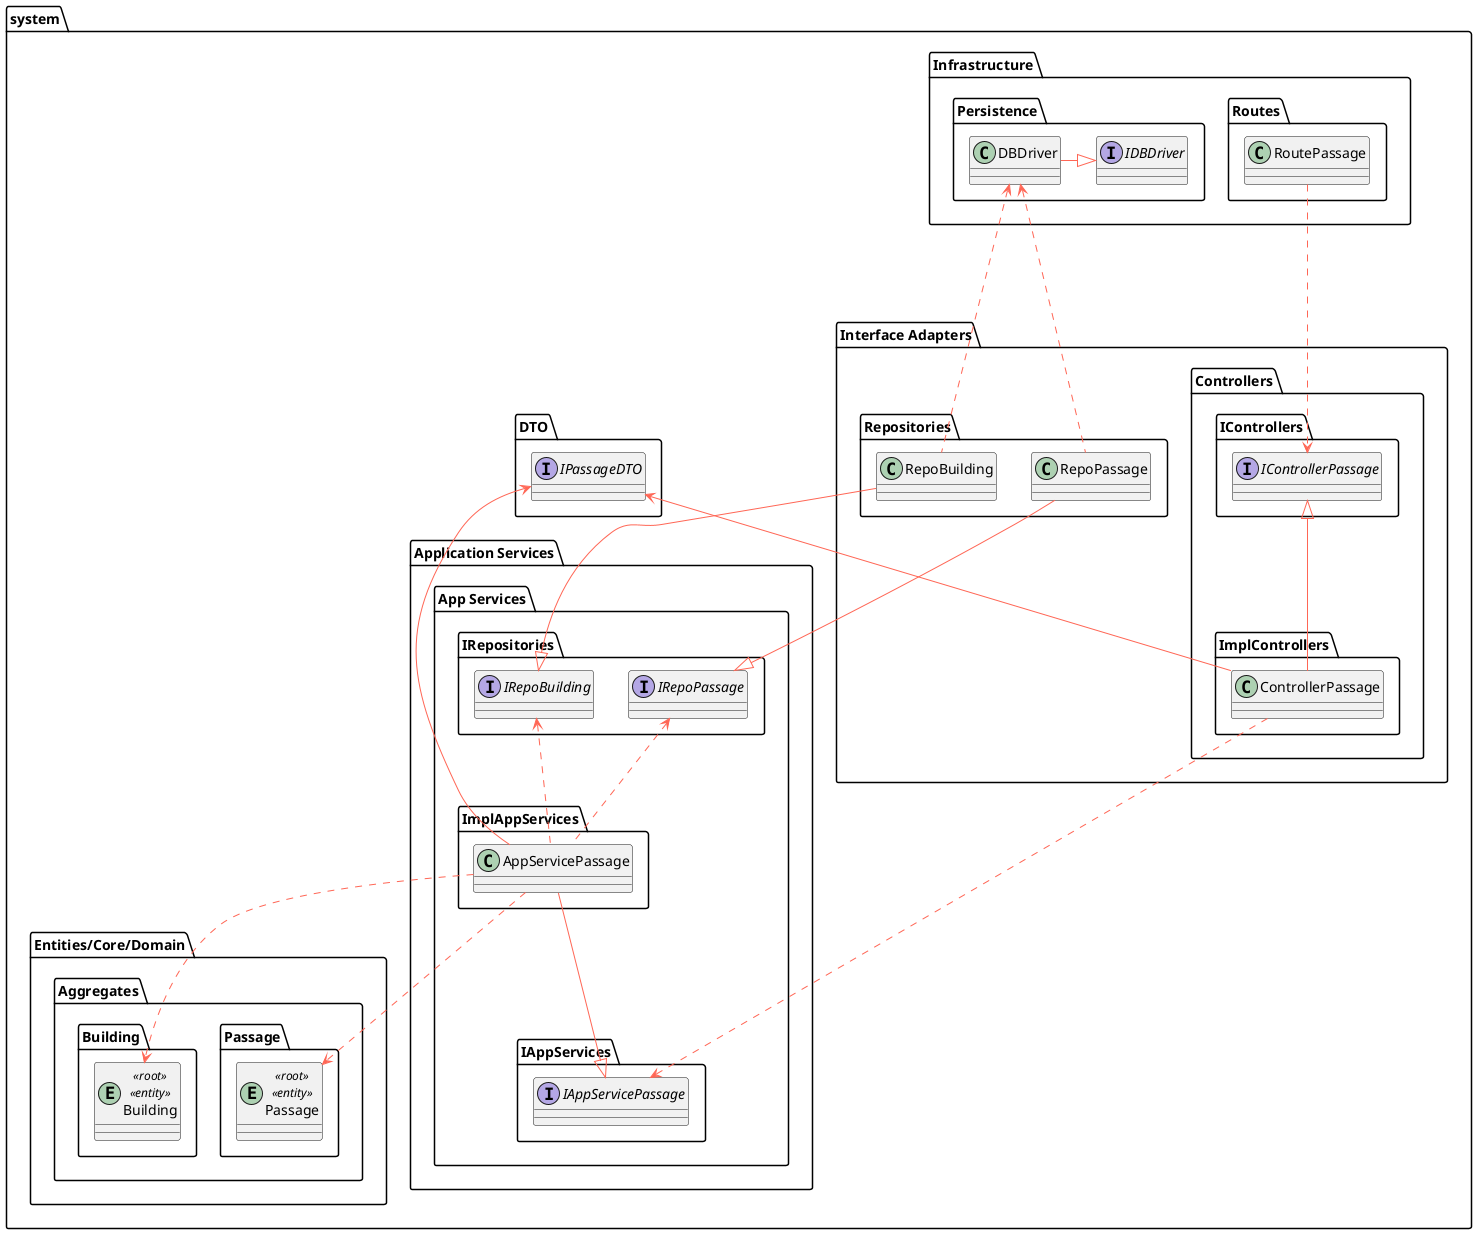 @startuml

skinparam component {
    FontSize 16
    BackgroundColor<<Apache>> LightCoral
    BorderColor<<Apache>> #FF6655
    FontName Courier
    BorderColor black
    BackgroundColor DeepSkyBlue
    ArrowFontName Impact
    ArrowColor #FF6655
}

package system {
    package "Infrastructure" {
        package "Routes" {
            class RoutePassage
        }

        package "Persistence" {
            interface IDBDriver
            class DBDriver
        }

        DBDriver -right-|> IDBDriver
    }

    package "Interface Adapters" {
        package "Controllers" {
            package "IControllers" {
                interface IControllerPassage
            }

            package "ImplControllers" {
                class ControllerPassage
            }
            ControllerPassage -up-|> IControllerPassage
        }

        package "Repositories" {
            class RepoBuilding
            class RepoPassage
        }

        RepoBuilding .up.> DBDriver
        RepoPassage .up.> DBDriver

        RoutePassage ....> IControllerPassage
    }

    package "Application Services" {
        package "App Services" {
            package "IAppServices" {
                interface IAppServicePassage
            }

            package "ImplAppServices" {
                class AppServicePassage
            }

            AppServicePassage --|> IAppServicePassage

            package "IRepositories" {
                interface IRepoBuilding
                interface IRepoPassage
            }

            RepoBuilding --|> IRepoBuilding
            RepoPassage --|> IRepoPassage
        }

        ControllerPassage ..> IAppServicePassage

        AppServicePassage .up.> IRepoBuilding
        AppServicePassage .up.> IRepoPassage
    }

    package "Entities/Core/Domain" {
        package "Aggregates" {

            package "Passage" as a_Passage {
                entity Passage <<root>> <<entity>>
            }

            package "Building" as a_building {
                entity Building <<root>> <<entity>>
            }

        }


        AppServicePassage ..> Passage
        AppServicePassage ..> Building

        'package "Services" {
        '}
    }

    package "DTO" {
        interface IPassageDTO

    }
    AppServicePassage -up-> IPassageDTO
    ControllerPassage -up-> IPassageDTO
}

@enduml

